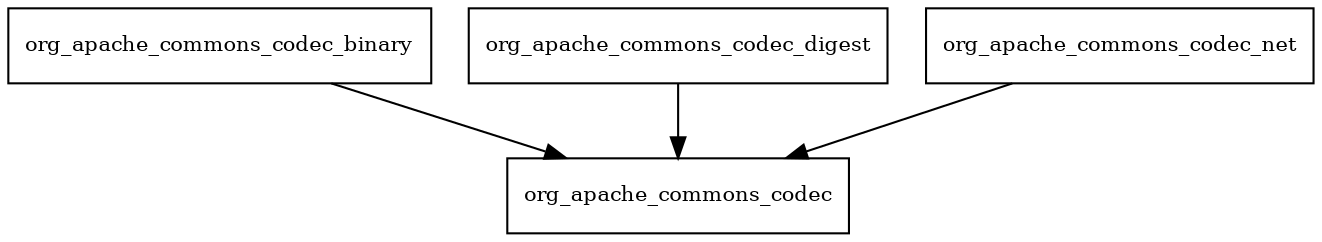 digraph commons_codec_1_10_0_redhat_5_package_dependencies {
  node [shape = box, fontsize=10.0];
  org_apache_commons_codec_binary -> org_apache_commons_codec;
  org_apache_commons_codec_digest -> org_apache_commons_codec;
  org_apache_commons_codec_net -> org_apache_commons_codec;
}
